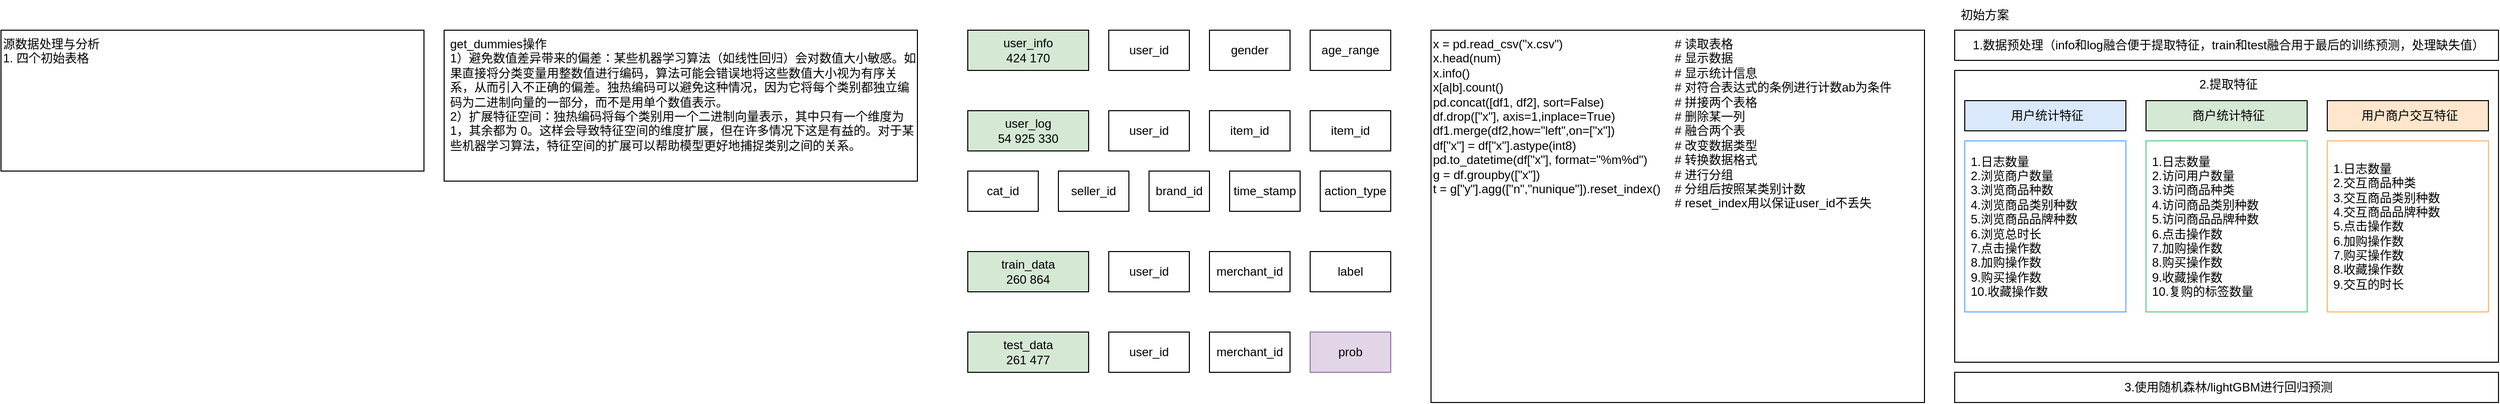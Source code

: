 <mxfile version="24.7.6">
  <diagram name="第 1 页" id="nSqqlTotFycrfwxX73Ba">
    <mxGraphModel dx="2094" dy="888" grid="1" gridSize="10" guides="1" tooltips="1" connect="1" arrows="1" fold="1" page="0" pageScale="1" pageWidth="827" pageHeight="1169" math="0" shadow="0">
      <root>
        <mxCell id="0" />
        <mxCell id="1" parent="0" />
        <mxCell id="o0Hb8o0XORfrBRrqirPu-1" value="&lt;div style=&quot;&quot;&gt;&lt;span style=&quot;background-color: initial;&quot;&gt;源数据处理与分析&lt;/span&gt;&lt;/div&gt;&lt;div style=&quot;&quot;&gt;&lt;span style=&quot;background-color: initial;&quot;&gt;1. 四个初始表格&lt;/span&gt;&lt;/div&gt;&lt;div&gt;&lt;br&gt;&lt;/div&gt;" style="rounded=0;whiteSpace=wrap;html=1;align=left;verticalAlign=top;" parent="1" vertex="1">
          <mxGeometry x="-1160" y="-160" width="420" height="140" as="geometry" />
        </mxCell>
        <mxCell id="o0Hb8o0XORfrBRrqirPu-2" value="user_info&lt;div&gt;424 170&lt;/div&gt;" style="rounded=0;whiteSpace=wrap;html=1;fillColor=#d5e8d4;strokeColor=#000000;" parent="1" vertex="1">
          <mxGeometry x="-200" y="-160" width="120" height="40" as="geometry" />
        </mxCell>
        <mxCell id="o0Hb8o0XORfrBRrqirPu-3" value="user_log&lt;div&gt;54 925 330&lt;/div&gt;" style="rounded=0;whiteSpace=wrap;html=1;fillColor=#d5e8d4;strokeColor=#000000;" parent="1" vertex="1">
          <mxGeometry x="-200" y="-80" width="120" height="40" as="geometry" />
        </mxCell>
        <mxCell id="o0Hb8o0XORfrBRrqirPu-4" value="train_data&lt;div&gt;260 864&lt;/div&gt;" style="rounded=0;whiteSpace=wrap;html=1;fillColor=#d5e8d4;strokeColor=#000000;" parent="1" vertex="1">
          <mxGeometry x="-200" y="60" width="120" height="40" as="geometry" />
        </mxCell>
        <mxCell id="o0Hb8o0XORfrBRrqirPu-5" value="test_data&lt;div&gt;261 477&lt;/div&gt;" style="rounded=0;whiteSpace=wrap;html=1;fillColor=#d5e8d4;strokeColor=#000000;" parent="1" vertex="1">
          <mxGeometry x="-200" y="140" width="120" height="40" as="geometry" />
        </mxCell>
        <mxCell id="o0Hb8o0XORfrBRrqirPu-6" value="x = pd.read_csv(&quot;x.csv&quot;)&lt;span style=&quot;white-space: pre;&quot;&gt;&#x9;&lt;/span&gt;&lt;span style=&quot;white-space: pre;&quot;&gt;&#x9;&lt;span style=&quot;white-space: pre;&quot;&gt;&#x9;&lt;/span&gt;&lt;span style=&quot;white-space: pre;&quot;&gt;&#x9;&lt;/span&gt;&lt;span style=&quot;white-space: pre;&quot;&gt;&#x9;&lt;/span&gt;&lt;/span&gt;# 读取表格&lt;div&gt;x.head(num)&amp;nbsp; &amp;nbsp;&lt;span style=&quot;white-space: pre;&quot;&gt;&#x9;&lt;/span&gt;&lt;span style=&quot;white-space: pre;&quot;&gt;&#x9;&lt;/span&gt;&lt;span style=&quot;white-space: pre;&quot;&gt;&#x9;&lt;/span&gt;&lt;span style=&quot;white-space: pre;&quot;&gt;&#x9;&lt;span style=&quot;white-space: pre;&quot;&gt;&#x9;&lt;/span&gt;&lt;span style=&quot;white-space: pre;&quot;&gt;&#x9;&lt;/span&gt;&lt;span style=&quot;white-space: pre;&quot;&gt;&#x9;&lt;/span&gt;&lt;/span&gt;# 显示数据&lt;/div&gt;&lt;div&gt;x.info()&lt;span style=&quot;white-space: pre;&quot;&gt;&#x9;&lt;/span&gt;&lt;span style=&quot;white-space: pre;&quot;&gt;&#x9;&lt;/span&gt;&lt;span style=&quot;white-space: pre;&quot;&gt;&#x9;&lt;/span&gt;&lt;span style=&quot;white-space: pre;&quot;&gt;&#x9;&lt;/span&gt;&lt;span style=&quot;white-space: pre;&quot;&gt;&#x9;&lt;span style=&quot;white-space: pre;&quot;&gt;&#x9;&lt;/span&gt;&lt;span style=&quot;white-space: pre;&quot;&gt;&#x9;&lt;/span&gt;&lt;span style=&quot;white-space: pre;&quot;&gt;&#x9;&lt;/span&gt;&lt;/span&gt;# 显示统计信息&lt;/div&gt;&lt;div&gt;x[a|b].count()&lt;span style=&quot;white-space: pre;&quot;&gt;&#x9;&lt;/span&gt;&lt;span style=&quot;white-space: pre;&quot;&gt;&#x9;&lt;/span&gt;&lt;span style=&quot;white-space: pre;&quot;&gt;&#x9;&lt;/span&gt;&lt;span style=&quot;white-space: pre;&quot;&gt;&#x9;&lt;span style=&quot;white-space: pre;&quot;&gt;&#x9;&lt;/span&gt;&lt;span style=&quot;white-space: pre;&quot;&gt;&#x9;&lt;/span&gt;&lt;span style=&quot;white-space: pre;&quot;&gt;&#x9;&lt;/span&gt;&lt;/span&gt;# 对符合表达式的条例进行计数ab为条件&lt;/div&gt;&lt;div&gt;pd.concat([df1, df2], sort=False)&lt;span style=&quot;white-space: pre;&quot;&gt;&lt;span style=&quot;white-space: pre;&quot;&gt;&#x9;&lt;/span&gt;&lt;span style=&quot;white-space: pre;&quot;&gt;&#x9;&lt;/span&gt;&lt;span style=&quot;white-space: pre;&quot;&gt;&#x9;&lt;/span&gt;&lt;/span&gt;# 拼接两个表格&lt;br&gt;&lt;/div&gt;&lt;div&gt;df.drop([&quot;x&quot;], axis=1,inplace=True)&lt;span style=&quot;white-space: pre;&quot;&gt;&#x9;&lt;span style=&quot;white-space: pre;&quot;&gt;&#x9;&lt;/span&gt;&lt;span style=&quot;white-space: pre;&quot;&gt;&#x9;&lt;/span&gt;&lt;/span&gt;# 删除某一列&lt;/div&gt;&lt;div&gt;df1.merge(df2,how=&quot;left&quot;,on=[&quot;x&quot;])&lt;span style=&quot;white-space: pre;&quot;&gt;&#x9;&lt;/span&gt;&lt;span style=&quot;white-space: pre;&quot;&gt;&#x9;&lt;/span&gt;&lt;span style=&quot;white-space: pre;&quot;&gt;&#x9;&lt;/span&gt;# 融合两个表&lt;/div&gt;&lt;div&gt;df[&quot;x&quot;] = df[&quot;x&quot;].astype(int8)&lt;span style=&quot;white-space: pre;&quot;&gt;&#x9;&lt;/span&gt;&lt;span style=&quot;white-space: pre;&quot;&gt;&#x9;&lt;/span&gt;&lt;span style=&quot;white-space: pre;&quot;&gt;&#x9;&lt;/span&gt;&lt;span style=&quot;white-space: pre;&quot;&gt;&#x9;&lt;/span&gt;# 改变数据类型&lt;/div&gt;&lt;div&gt;pd.to_datetime(&lt;span style=&quot;background-color: initial;&quot;&gt;df[&quot;x&quot;], format=&quot;%m%d&quot;&lt;/span&gt;&lt;span style=&quot;background-color: initial;&quot;&gt;)&lt;span style=&quot;white-space: pre;&quot;&gt;&#x9;&lt;/span&gt;# 转换数据格式&lt;/span&gt;&lt;/div&gt;&lt;div&gt;&lt;span style=&quot;background-color: initial;&quot;&gt;g = df.groupby([&quot;x&quot;])&lt;span style=&quot;white-space: pre;&quot;&gt;&#x9;&lt;/span&gt;&lt;span style=&quot;white-space: pre;&quot;&gt;&#x9;&lt;/span&gt;&lt;span style=&quot;white-space: pre;&quot;&gt;&#x9;&lt;/span&gt;&lt;span style=&quot;white-space: pre;&quot;&gt;&#x9;&lt;/span&gt;&lt;span style=&quot;white-space: pre;&quot;&gt;&#x9;&lt;/span&gt;# 进行分组&lt;/span&gt;&lt;/div&gt;&lt;div&gt;t = g[&quot;y&quot;].agg([&quot;n&quot;,&quot;nunique&quot;]).reset_index()&lt;span style=&quot;white-space: pre;&quot;&gt;&#x9;&lt;/span&gt;# 分组后按照某类别计数&lt;/div&gt;&lt;div&gt;&lt;span style=&quot;white-space: pre;&quot;&gt;&#x9;&lt;/span&gt;&lt;span style=&quot;white-space: pre;&quot;&gt;&#x9;&lt;/span&gt;&lt;span style=&quot;white-space: pre;&quot;&gt;&#x9;&lt;/span&gt;&lt;span style=&quot;white-space: pre;&quot;&gt;&#x9;&lt;/span&gt;&lt;span style=&quot;white-space: pre;&quot;&gt;&#x9;&lt;/span&gt;&lt;span style=&quot;white-space: pre;&quot;&gt;&#x9;&lt;/span&gt;&lt;span style=&quot;white-space: pre;&quot;&gt;&#x9;&lt;/span&gt;&lt;span style=&quot;white-space: pre;&quot;&gt;&#x9;&lt;/span&gt;&lt;span style=&quot;white-space: pre;&quot;&gt;&#x9;&lt;/span&gt;#&amp;nbsp;&lt;span style=&quot;background-color: initial;&quot;&gt;reset_index用以保证user_id不丢失&lt;/span&gt;&lt;br&gt;&lt;/div&gt;&lt;div&gt;&lt;span style=&quot;background-color: initial;&quot;&gt;&lt;br&gt;&lt;/span&gt;&lt;/div&gt;" style="rounded=0;whiteSpace=wrap;html=1;align=left;verticalAlign=top;" parent="1" vertex="1">
          <mxGeometry x="260" y="-160" width="490" height="370" as="geometry" />
        </mxCell>
        <mxCell id="o0Hb8o0XORfrBRrqirPu-7" value="age_range" style="rounded=0;whiteSpace=wrap;html=1;" parent="1" vertex="1">
          <mxGeometry x="140" y="-160" width="80" height="40" as="geometry" />
        </mxCell>
        <mxCell id="o0Hb8o0XORfrBRrqirPu-8" value="user_id" style="rounded=0;whiteSpace=wrap;html=1;" parent="1" vertex="1">
          <mxGeometry x="-60" y="-160" width="80" height="40" as="geometry" />
        </mxCell>
        <mxCell id="o0Hb8o0XORfrBRrqirPu-9" value="user_id" style="rounded=0;whiteSpace=wrap;html=1;" parent="1" vertex="1">
          <mxGeometry x="-60" y="-80" width="80" height="40" as="geometry" />
        </mxCell>
        <mxCell id="o0Hb8o0XORfrBRrqirPu-10" value="user_id" style="rounded=0;whiteSpace=wrap;html=1;" parent="1" vertex="1">
          <mxGeometry x="-60" y="60" width="80" height="40" as="geometry" />
        </mxCell>
        <mxCell id="o0Hb8o0XORfrBRrqirPu-11" value="gender" style="rounded=0;whiteSpace=wrap;html=1;" parent="1" vertex="1">
          <mxGeometry x="40" y="-160" width="80" height="40" as="geometry" />
        </mxCell>
        <mxCell id="o0Hb8o0XORfrBRrqirPu-12" value="merchant_id" style="rounded=0;whiteSpace=wrap;html=1;" parent="1" vertex="1">
          <mxGeometry x="40" y="60" width="80" height="40" as="geometry" />
        </mxCell>
        <mxCell id="o0Hb8o0XORfrBRrqirPu-13" value="label" style="rounded=0;whiteSpace=wrap;html=1;" parent="1" vertex="1">
          <mxGeometry x="140" y="60" width="80" height="40" as="geometry" />
        </mxCell>
        <mxCell id="o0Hb8o0XORfrBRrqirPu-14" value="item_id" style="rounded=0;whiteSpace=wrap;html=1;" parent="1" vertex="1">
          <mxGeometry x="40" y="-80" width="80" height="40" as="geometry" />
        </mxCell>
        <mxCell id="o0Hb8o0XORfrBRrqirPu-15" value="item_id" style="rounded=0;whiteSpace=wrap;html=1;" parent="1" vertex="1">
          <mxGeometry x="140" y="-80" width="80" height="40" as="geometry" />
        </mxCell>
        <mxCell id="o0Hb8o0XORfrBRrqirPu-16" value="cat_id" style="rounded=0;whiteSpace=wrap;html=1;" parent="1" vertex="1">
          <mxGeometry x="-200" y="-20" width="70" height="40" as="geometry" />
        </mxCell>
        <mxCell id="o0Hb8o0XORfrBRrqirPu-17" value="seller_id" style="rounded=0;whiteSpace=wrap;html=1;" parent="1" vertex="1">
          <mxGeometry x="-110" y="-20" width="70" height="40" as="geometry" />
        </mxCell>
        <mxCell id="o0Hb8o0XORfrBRrqirPu-18" value="brand_id" style="rounded=0;whiteSpace=wrap;html=1;" parent="1" vertex="1">
          <mxGeometry x="-20" y="-20" width="60" height="40" as="geometry" />
        </mxCell>
        <mxCell id="o0Hb8o0XORfrBRrqirPu-19" value="time_stamp" style="rounded=0;whiteSpace=wrap;html=1;" parent="1" vertex="1">
          <mxGeometry x="60" y="-20" width="70" height="40" as="geometry" />
        </mxCell>
        <mxCell id="o0Hb8o0XORfrBRrqirPu-20" value="action_type" style="rounded=0;whiteSpace=wrap;html=1;" parent="1" vertex="1">
          <mxGeometry x="150" y="-20" width="70" height="40" as="geometry" />
        </mxCell>
        <mxCell id="o0Hb8o0XORfrBRrqirPu-21" value="user_id" style="rounded=0;whiteSpace=wrap;html=1;" parent="1" vertex="1">
          <mxGeometry x="-60" y="140" width="80" height="40" as="geometry" />
        </mxCell>
        <mxCell id="o0Hb8o0XORfrBRrqirPu-22" value="merchant_id" style="rounded=0;whiteSpace=wrap;html=1;" parent="1" vertex="1">
          <mxGeometry x="40" y="140" width="80" height="40" as="geometry" />
        </mxCell>
        <mxCell id="o0Hb8o0XORfrBRrqirPu-23" value="prob" style="rounded=0;whiteSpace=wrap;html=1;fillColor=#e1d5e7;strokeColor=#9673a6;" parent="1" vertex="1">
          <mxGeometry x="140" y="140" width="80" height="40" as="geometry" />
        </mxCell>
        <mxCell id="o0Hb8o0XORfrBRrqirPu-24" value="&lt;div&gt;1.数据预处理（info和log融合便于提取特征，train和test融合用于最后的训练预测，&lt;span style=&quot;background-color: initial;&quot;&gt;处理缺失值&lt;/span&gt;&lt;span style=&quot;background-color: initial;&quot;&gt;）&lt;/span&gt;&lt;/div&gt;" style="rounded=0;whiteSpace=wrap;html=1;align=center;verticalAlign=middle;spacing=2;spacingLeft=4;" parent="1" vertex="1">
          <mxGeometry x="780" y="-160" width="540" height="30" as="geometry" />
        </mxCell>
        <mxCell id="eMkulTvPsyGz5oUcg8Yd-1" value="&lt;div&gt;get_dummies操作&lt;/div&gt;1）避免数值差异带来的偏差：某些机器学习算法（如线性回归）会对数值大小敏感。如果直接将分类变量用整数值进行编码，算法可能会错误地将这些数值大小视为有序关系，从而引入不正确的偏差。独热编码可以避免这种情况，因为它将每个类别都独立编码为二进制向量的一部分，而不是用单个数值表示。&lt;div&gt;2）扩展特征空间：独热编码将每个类别用一个二进制向量表示，其中只有一个维度为 1，其余都为 0。这样会导致特征空间的维度扩展，但在许多情况下这是有益的。对于某些机器学习算法，特征空间的扩展可以帮助模型更好地捕捉类别之间的关系。&lt;/div&gt;" style="rounded=0;whiteSpace=wrap;html=1;align=left;verticalAlign=top;spacingLeft=4;" parent="1" vertex="1">
          <mxGeometry x="-720" y="-160" width="470" height="150" as="geometry" />
        </mxCell>
        <mxCell id="yMs0_Jfr-LNyBvqss9Xc-4" value="2.提取特征" style="rounded=0;whiteSpace=wrap;html=1;align=center;verticalAlign=top;spacing=2;spacingLeft=4;" vertex="1" parent="1">
          <mxGeometry x="780" y="-120" width="540" height="290" as="geometry" />
        </mxCell>
        <mxCell id="yMs0_Jfr-LNyBvqss9Xc-5" value="用户统计特征" style="rounded=0;whiteSpace=wrap;html=1;align=center;verticalAlign=middle;spacing=2;spacingLeft=4;fillColor=#dae8fc;strokeColor=#000000;" vertex="1" parent="1">
          <mxGeometry x="790" y="-90" width="160" height="30" as="geometry" />
        </mxCell>
        <mxCell id="yMs0_Jfr-LNyBvqss9Xc-8" value="商户统计特征" style="rounded=0;whiteSpace=wrap;html=1;align=center;verticalAlign=middle;spacing=2;spacingLeft=4;fillColor=#d5e8d4;strokeColor=#000000;" vertex="1" parent="1">
          <mxGeometry x="970" y="-90" width="160" height="30" as="geometry" />
        </mxCell>
        <mxCell id="yMs0_Jfr-LNyBvqss9Xc-9" value="用户商户交互特征" style="rounded=0;whiteSpace=wrap;html=1;align=center;verticalAlign=middle;spacing=2;spacingLeft=4;fillColor=#ffe6cc;strokeColor=default;" vertex="1" parent="1">
          <mxGeometry x="1150" y="-90" width="160" height="30" as="geometry" />
        </mxCell>
        <mxCell id="yMs0_Jfr-LNyBvqss9Xc-10" value="1.日志数量&lt;div&gt;2.浏览商户数量&lt;/div&gt;&lt;div&gt;3.&lt;span style=&quot;background-color: initial;&quot;&gt;浏览商品种数&lt;/span&gt;&lt;/div&gt;&lt;div&gt;&lt;span style=&quot;background-color: initial;&quot;&gt;4.浏览商品类别种数&lt;/span&gt;&lt;/div&gt;&lt;div&gt;&lt;span style=&quot;background-color: initial;&quot;&gt;5.浏览商品品牌种数&lt;/span&gt;&lt;/div&gt;&lt;div&gt;&lt;span style=&quot;background-color: initial;&quot;&gt;6.浏览总时长&lt;/span&gt;&lt;/div&gt;&lt;div&gt;&lt;span style=&quot;background-color: initial;&quot;&gt;7.点击操作数&lt;/span&gt;&lt;/div&gt;&lt;div&gt;&lt;span style=&quot;background-color: initial;&quot;&gt;8.加购操作数&lt;/span&gt;&lt;/div&gt;&lt;div&gt;&lt;span style=&quot;background-color: initial;&quot;&gt;9.购买操作数&lt;/span&gt;&lt;/div&gt;&lt;div&gt;&lt;span style=&quot;background-color: initial;&quot;&gt;10.收藏操作数&lt;/span&gt;&lt;/div&gt;" style="rounded=0;whiteSpace=wrap;html=1;align=left;verticalAlign=middle;spacing=2;spacingLeft=4;fillColor=#FFFFFF;strokeColor=#63A7FF;" vertex="1" parent="1">
          <mxGeometry x="790" y="-50" width="160" height="170" as="geometry" />
        </mxCell>
        <mxCell id="yMs0_Jfr-LNyBvqss9Xc-12" value="初始方案" style="text;html=1;align=center;verticalAlign=middle;whiteSpace=wrap;rounded=0;" vertex="1" parent="1">
          <mxGeometry x="780" y="-190" width="60" height="30" as="geometry" />
        </mxCell>
        <mxCell id="yMs0_Jfr-LNyBvqss9Xc-13" value="&lt;div&gt;3.使用随机森林/lightGBM进行回归预测&lt;/div&gt;" style="rounded=0;whiteSpace=wrap;html=1;align=center;verticalAlign=middle;spacing=2;spacingLeft=4;" vertex="1" parent="1">
          <mxGeometry x="780" y="180" width="540" height="30" as="geometry" />
        </mxCell>
        <mxCell id="yMs0_Jfr-LNyBvqss9Xc-14" value="1.日志数量&lt;div&gt;2.访问用户数量&lt;/div&gt;&lt;div&gt;3.访问商品种类&lt;/div&gt;&lt;div&gt;4.访问商品类别种数&lt;/div&gt;&lt;div&gt;5.访问商品品牌种数&lt;/div&gt;&lt;div&gt;&lt;div&gt;&lt;span style=&quot;background-color: initial;&quot;&gt;6.点击操作数&lt;/span&gt;&lt;/div&gt;&lt;div&gt;&lt;span style=&quot;background-color: initial;&quot;&gt;7.加购操作数&lt;/span&gt;&lt;/div&gt;&lt;div&gt;&lt;span style=&quot;background-color: initial;&quot;&gt;8.购买操作数&lt;/span&gt;&lt;/div&gt;&lt;div&gt;&lt;span style=&quot;background-color: initial;&quot;&gt;9.收藏操作数&lt;/span&gt;&lt;/div&gt;&lt;/div&gt;&lt;div&gt;&lt;span style=&quot;background-color: initial;&quot;&gt;10.复购的标签数量&lt;/span&gt;&lt;/div&gt;" style="rounded=0;whiteSpace=wrap;html=1;align=left;verticalAlign=middle;spacing=2;spacingLeft=4;fillColor=#FFFFFF;strokeColor=#62CC82;" vertex="1" parent="1">
          <mxGeometry x="970" y="-50" width="160" height="170" as="geometry" />
        </mxCell>
        <mxCell id="yMs0_Jfr-LNyBvqss9Xc-15" value="1.日志数量&lt;div&gt;&lt;div&gt;2.交互商品种类&lt;/div&gt;&lt;div&gt;3.交互商品类别种数&lt;/div&gt;&lt;div&gt;4.交互商品品牌种数&lt;/div&gt;&lt;div&gt;&lt;div&gt;&lt;span style=&quot;background-color: initial;&quot;&gt;5.点击操作数&lt;/span&gt;&lt;/div&gt;&lt;div&gt;&lt;span style=&quot;background-color: initial;&quot;&gt;6.加购操作数&lt;/span&gt;&lt;/div&gt;&lt;div&gt;&lt;span style=&quot;background-color: initial;&quot;&gt;7.购买操作数&lt;/span&gt;&lt;/div&gt;&lt;div&gt;&lt;span style=&quot;background-color: initial;&quot;&gt;8.收藏操作数&lt;/span&gt;&lt;/div&gt;&lt;/div&gt;&lt;/div&gt;&lt;div&gt;&lt;span style=&quot;background-color: initial;&quot;&gt;9.交互的时长&lt;/span&gt;&lt;/div&gt;" style="rounded=0;whiteSpace=wrap;html=1;align=left;verticalAlign=middle;spacing=2;spacingLeft=4;fillColor=#FFFFFF;strokeColor=#FFB366;" vertex="1" parent="1">
          <mxGeometry x="1150" y="-50" width="160" height="170" as="geometry" />
        </mxCell>
      </root>
    </mxGraphModel>
  </diagram>
</mxfile>
